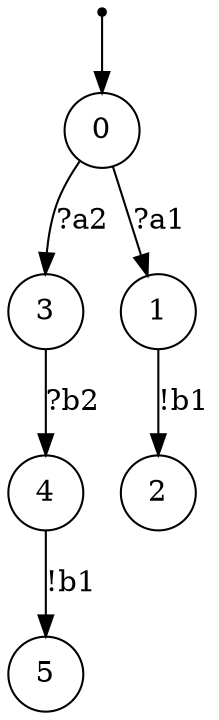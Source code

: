 digraph {
 node [shape=point] ENTRY
 node [shape=circle]
 ENTRY -> 0
0 -> 3 [label="?a2"]
3 -> 4 [label="?b2"]
4 -> 5 [label="!b1"]
0 -> 1 [label="?a1"]
1 -> 2 [label="!b1"]
}
